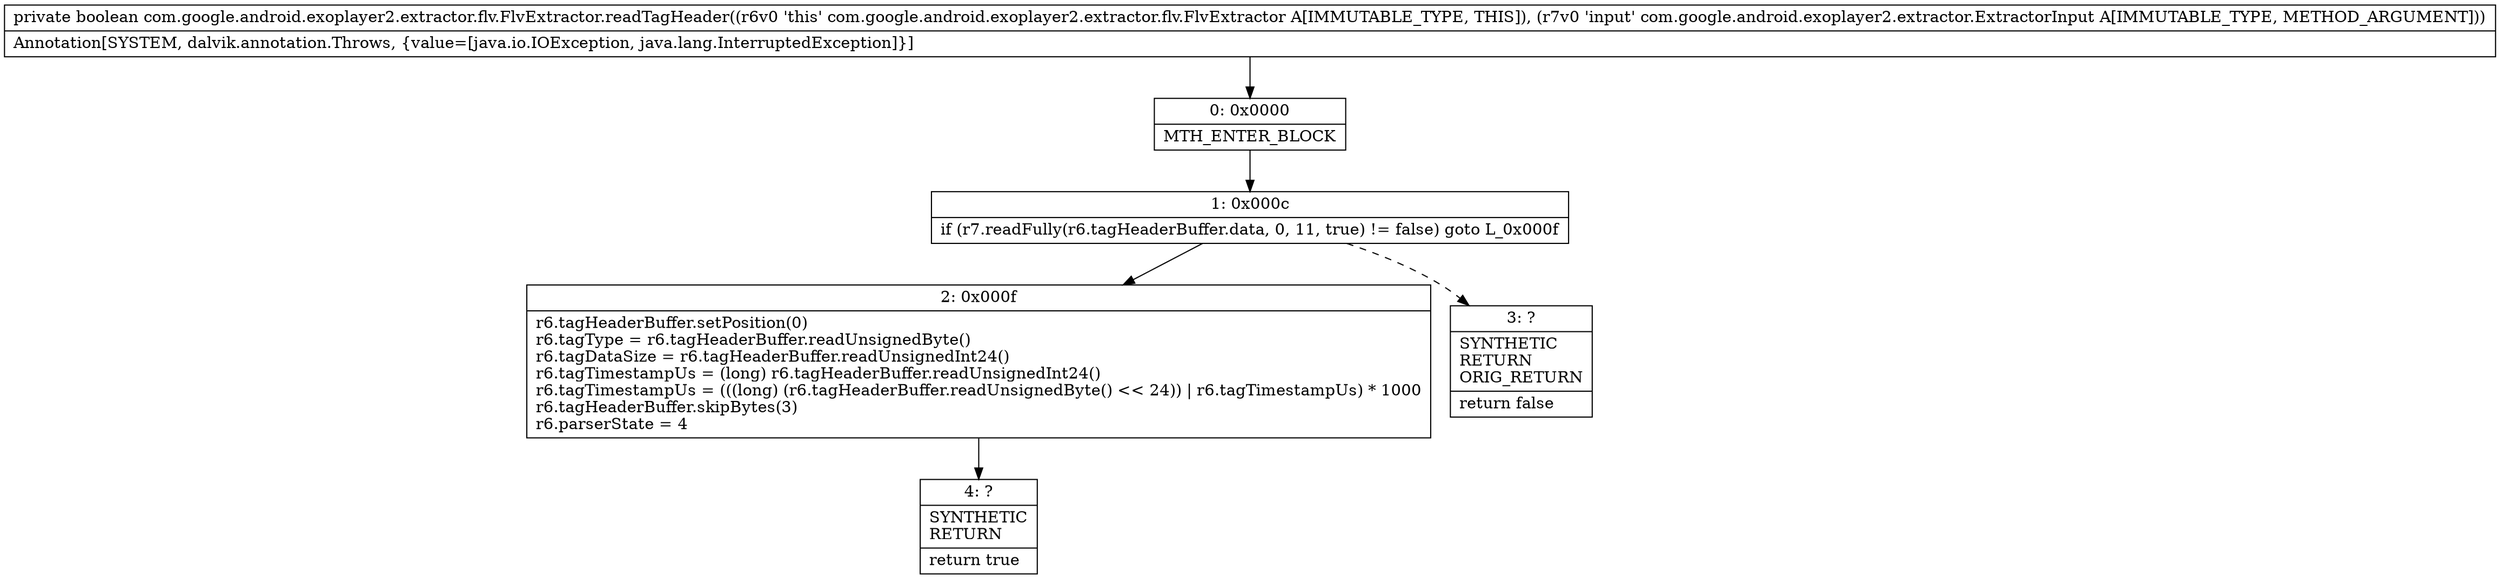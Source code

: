 digraph "CFG forcom.google.android.exoplayer2.extractor.flv.FlvExtractor.readTagHeader(Lcom\/google\/android\/exoplayer2\/extractor\/ExtractorInput;)Z" {
Node_0 [shape=record,label="{0\:\ 0x0000|MTH_ENTER_BLOCK\l}"];
Node_1 [shape=record,label="{1\:\ 0x000c|if (r7.readFully(r6.tagHeaderBuffer.data, 0, 11, true) != false) goto L_0x000f\l}"];
Node_2 [shape=record,label="{2\:\ 0x000f|r6.tagHeaderBuffer.setPosition(0)\lr6.tagType = r6.tagHeaderBuffer.readUnsignedByte()\lr6.tagDataSize = r6.tagHeaderBuffer.readUnsignedInt24()\lr6.tagTimestampUs = (long) r6.tagHeaderBuffer.readUnsignedInt24()\lr6.tagTimestampUs = (((long) (r6.tagHeaderBuffer.readUnsignedByte() \<\< 24)) \| r6.tagTimestampUs) * 1000\lr6.tagHeaderBuffer.skipBytes(3)\lr6.parserState = 4\l}"];
Node_3 [shape=record,label="{3\:\ ?|SYNTHETIC\lRETURN\lORIG_RETURN\l|return false\l}"];
Node_4 [shape=record,label="{4\:\ ?|SYNTHETIC\lRETURN\l|return true\l}"];
MethodNode[shape=record,label="{private boolean com.google.android.exoplayer2.extractor.flv.FlvExtractor.readTagHeader((r6v0 'this' com.google.android.exoplayer2.extractor.flv.FlvExtractor A[IMMUTABLE_TYPE, THIS]), (r7v0 'input' com.google.android.exoplayer2.extractor.ExtractorInput A[IMMUTABLE_TYPE, METHOD_ARGUMENT]))  | Annotation[SYSTEM, dalvik.annotation.Throws, \{value=[java.io.IOException, java.lang.InterruptedException]\}]\l}"];
MethodNode -> Node_0;
Node_0 -> Node_1;
Node_1 -> Node_2;
Node_1 -> Node_3[style=dashed];
Node_2 -> Node_4;
}

